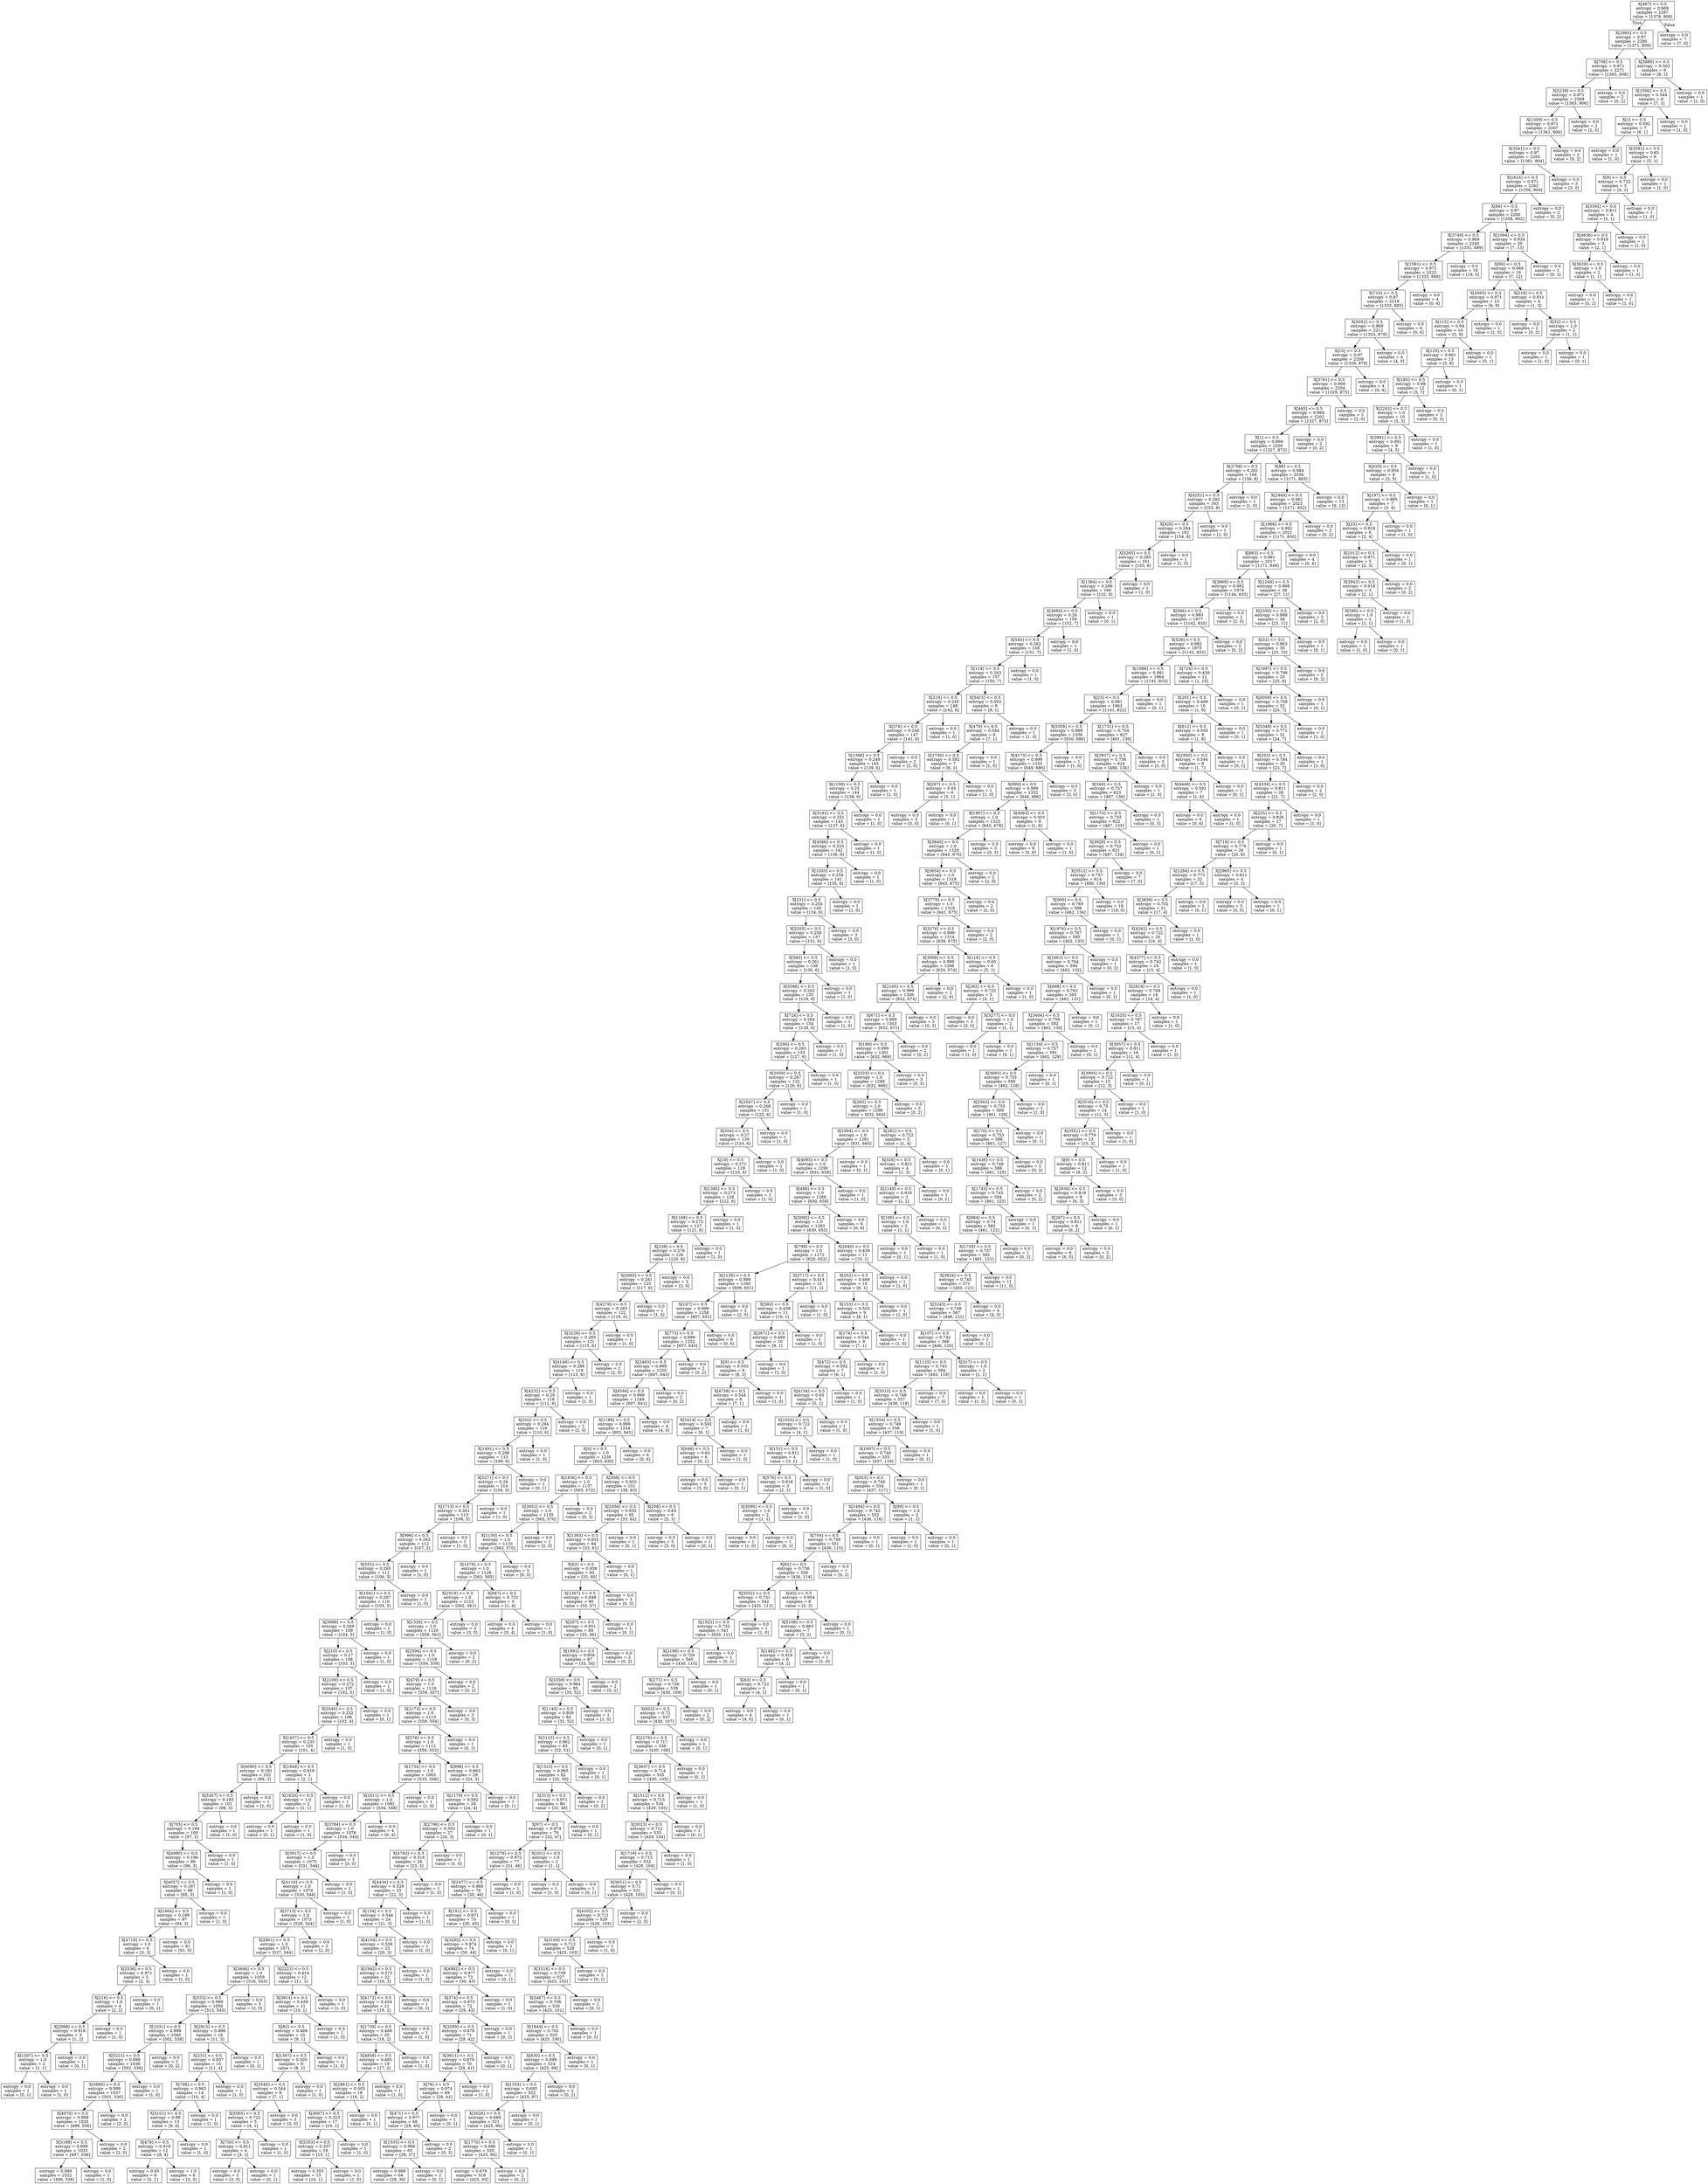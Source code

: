 digraph Tree {
node [shape=box] ;
0 [label="X[467] <= 0.5\nentropy = 0.969\nsamples = 2287\nvalue = [1378, 909]"] ;
1 [label="X[1993] <= 0.5\nentropy = 0.97\nsamples = 2280\nvalue = [1371, 909]"] ;
0 -> 1 [labeldistance=2.5, labelangle=45, headlabel="True"] ;
2 [label="X[708] <= 0.5\nentropy = 0.971\nsamples = 2271\nvalue = [1363, 908]"] ;
1 -> 2 ;
3 [label="X[5239] <= 0.5\nentropy = 0.971\nsamples = 2269\nvalue = [1363, 906]"] ;
2 -> 3 ;
4 [label="X[1309] <= 0.5\nentropy = 0.971\nsamples = 2267\nvalue = [1361, 906]"] ;
3 -> 4 ;
5 [label="X[3541] <= 0.5\nentropy = 0.97\nsamples = 2265\nvalue = [1361, 904]"] ;
4 -> 5 ;
6 [label="X[1624] <= 0.5\nentropy = 0.971\nsamples = 2262\nvalue = [1358, 904]"] ;
5 -> 6 ;
7 [label="X[84] <= 0.5\nentropy = 0.97\nsamples = 2260\nvalue = [1358, 902]"] ;
6 -> 7 ;
8 [label="X[3749] <= 0.5\nentropy = 0.969\nsamples = 2240\nvalue = [1351, 889]"] ;
7 -> 8 ;
9 [label="X[1581] <= 0.5\nentropy = 0.971\nsamples = 2222\nvalue = [1333, 889]"] ;
8 -> 9 ;
10 [label="X[710] <= 0.5\nentropy = 0.97\nsamples = 2218\nvalue = [1333, 885]"] ;
9 -> 10 ;
11 [label="X[5052] <= 0.5\nentropy = 0.969\nsamples = 2212\nvalue = [1333, 879]"] ;
10 -> 11 ;
12 [label="X[10] <= 0.5\nentropy = 0.97\nsamples = 2208\nvalue = [1329, 879]"] ;
11 -> 12 ;
13 [label="X[3761] <= 0.5\nentropy = 0.969\nsamples = 2204\nvalue = [1329, 875]"] ;
12 -> 13 ;
14 [label="X[465] <= 0.5\nentropy = 0.969\nsamples = 2202\nvalue = [1327, 875]"] ;
13 -> 14 ;
15 [label="X[1] <= 0.5\nentropy = 0.969\nsamples = 2200\nvalue = [1327, 873]"] ;
14 -> 15 ;
16 [label="X[3758] <= 0.5\nentropy = 0.281\nsamples = 164\nvalue = [156, 8]"] ;
15 -> 16 ;
17 [label="X[4251] <= 0.5\nentropy = 0.282\nsamples = 163\nvalue = [155, 8]"] ;
16 -> 17 ;
18 [label="X[920] <= 0.5\nentropy = 0.284\nsamples = 162\nvalue = [154, 8]"] ;
17 -> 18 ;
19 [label="X[5265] <= 0.5\nentropy = 0.285\nsamples = 161\nvalue = [153, 8]"] ;
18 -> 19 ;
20 [label="X[1384] <= 0.5\nentropy = 0.286\nsamples = 160\nvalue = [152, 8]"] ;
19 -> 20 ;
21 [label="X[3684] <= 0.5\nentropy = 0.26\nsamples = 159\nvalue = [152, 7]"] ;
20 -> 21 ;
22 [label="X[540] <= 0.5\nentropy = 0.262\nsamples = 158\nvalue = [151, 7]"] ;
21 -> 22 ;
23 [label="X[114] <= 0.5\nentropy = 0.263\nsamples = 157\nvalue = [150, 7]"] ;
22 -> 23 ;
24 [label="X[219] <= 0.5\nentropy = 0.245\nsamples = 148\nvalue = [142, 6]"] ;
23 -> 24 ;
25 [label="X[276] <= 0.5\nentropy = 0.246\nsamples = 147\nvalue = [141, 6]"] ;
24 -> 25 ;
26 [label="X[1366] <= 0.5\nentropy = 0.249\nsamples = 145\nvalue = [139, 6]"] ;
25 -> 26 ;
27 [label="X[1198] <= 0.5\nentropy = 0.25\nsamples = 144\nvalue = [138, 6]"] ;
26 -> 27 ;
28 [label="X[5191] <= 0.5\nentropy = 0.251\nsamples = 143\nvalue = [137, 6]"] ;
27 -> 28 ;
29 [label="X[4366] <= 0.5\nentropy = 0.253\nsamples = 142\nvalue = [136, 6]"] ;
28 -> 29 ;
30 [label="X[1033] <= 0.5\nentropy = 0.254\nsamples = 141\nvalue = [135, 6]"] ;
29 -> 30 ;
31 [label="X[231] <= 0.5\nentropy = 0.255\nsamples = 140\nvalue = [134, 6]"] ;
30 -> 31 ;
32 [label="X[5205] <= 0.5\nentropy = 0.259\nsamples = 137\nvalue = [131, 6]"] ;
31 -> 32 ;
33 [label="X[383] <= 0.5\nentropy = 0.261\nsamples = 136\nvalue = [130, 6]"] ;
32 -> 33 ;
34 [label="X[5586] <= 0.5\nentropy = 0.262\nsamples = 135\nvalue = [129, 6]"] ;
33 -> 34 ;
35 [label="X[724] <= 0.5\nentropy = 0.264\nsamples = 134\nvalue = [128, 6]"] ;
34 -> 35 ;
36 [label="X[280] <= 0.5\nentropy = 0.265\nsamples = 133\nvalue = [127, 6]"] ;
35 -> 36 ;
37 [label="X[2050] <= 0.5\nentropy = 0.267\nsamples = 132\nvalue = [126, 6]"] ;
36 -> 37 ;
38 [label="X[2547] <= 0.5\nentropy = 0.268\nsamples = 131\nvalue = [125, 6]"] ;
37 -> 38 ;
39 [label="X[504] <= 0.5\nentropy = 0.27\nsamples = 130\nvalue = [124, 6]"] ;
38 -> 39 ;
40 [label="X[19] <= 0.5\nentropy = 0.271\nsamples = 129\nvalue = [123, 6]"] ;
39 -> 40 ;
41 [label="X[1385] <= 0.5\nentropy = 0.273\nsamples = 128\nvalue = [122, 6]"] ;
40 -> 41 ;
42 [label="X[1168] <= 0.5\nentropy = 0.275\nsamples = 127\nvalue = [121, 6]"] ;
41 -> 42 ;
43 [label="X[238] <= 0.5\nentropy = 0.276\nsamples = 126\nvalue = [120, 6]"] ;
42 -> 43 ;
44 [label="X[2965] <= 0.5\nentropy = 0.281\nsamples = 123\nvalue = [117, 6]"] ;
43 -> 44 ;
45 [label="X[4279] <= 0.5\nentropy = 0.283\nsamples = 122\nvalue = [116, 6]"] ;
44 -> 45 ;
46 [label="X[3226] <= 0.5\nentropy = 0.285\nsamples = 121\nvalue = [115, 6]"] ;
45 -> 46 ;
47 [label="X[4149] <= 0.5\nentropy = 0.288\nsamples = 119\nvalue = [113, 6]"] ;
46 -> 47 ;
48 [label="X[4232] <= 0.5\nentropy = 0.29\nsamples = 118\nvalue = [112, 6]"] ;
47 -> 48 ;
49 [label="X[202] <= 0.5\nentropy = 0.294\nsamples = 116\nvalue = [110, 6]"] ;
48 -> 49 ;
50 [label="X[1491] <= 0.5\nentropy = 0.296\nsamples = 115\nvalue = [109, 6]"] ;
49 -> 50 ;
51 [label="X[5271] <= 0.5\nentropy = 0.26\nsamples = 114\nvalue = [109, 5]"] ;
50 -> 51 ;
52 [label="X[1713] <= 0.5\nentropy = 0.261\nsamples = 113\nvalue = [108, 5]"] ;
51 -> 52 ;
53 [label="X[996] <= 0.5\nentropy = 0.263\nsamples = 112\nvalue = [107, 5]"] ;
52 -> 53 ;
54 [label="X[555] <= 0.5\nentropy = 0.265\nsamples = 111\nvalue = [106, 5]"] ;
53 -> 54 ;
55 [label="X[1041] <= 0.5\nentropy = 0.267\nsamples = 110\nvalue = [105, 5]"] ;
54 -> 55 ;
56 [label="X[3999] <= 0.5\nentropy = 0.269\nsamples = 109\nvalue = [104, 5]"] ;
55 -> 56 ;
57 [label="X[210] <= 0.5\nentropy = 0.27\nsamples = 108\nvalue = [103, 5]"] ;
56 -> 57 ;
58 [label="X[2109] <= 0.5\nentropy = 0.272\nsamples = 107\nvalue = [102, 5]"] ;
57 -> 58 ;
59 [label="X[3540] <= 0.5\nentropy = 0.232\nsamples = 106\nvalue = [102, 4]"] ;
58 -> 59 ;
60 [label="X[1457] <= 0.5\nentropy = 0.233\nsamples = 105\nvalue = [101, 4]"] ;
59 -> 60 ;
61 [label="X[4090] <= 0.5\nentropy = 0.191\nsamples = 102\nvalue = [99, 3]"] ;
60 -> 61 ;
62 [label="X[5267] <= 0.5\nentropy = 0.193\nsamples = 101\nvalue = [98, 3]"] ;
61 -> 62 ;
63 [label="X[705] <= 0.5\nentropy = 0.194\nsamples = 100\nvalue = [97, 3]"] ;
62 -> 63 ;
64 [label="X[4990] <= 0.5\nentropy = 0.196\nsamples = 99\nvalue = [96, 3]"] ;
63 -> 64 ;
65 [label="X[4027] <= 0.5\nentropy = 0.197\nsamples = 98\nvalue = [95, 3]"] ;
64 -> 65 ;
66 [label="X[1464] <= 0.5\nentropy = 0.199\nsamples = 97\nvalue = [94, 3]"] ;
65 -> 66 ;
67 [label="X[4718] <= 0.5\nentropy = 1.0\nsamples = 6\nvalue = [3, 3]"] ;
66 -> 67 ;
68 [label="X[2536] <= 0.5\nentropy = 0.971\nsamples = 5\nvalue = [2, 3]"] ;
67 -> 68 ;
69 [label="X[216] <= 0.5\nentropy = 1.0\nsamples = 4\nvalue = [2, 2]"] ;
68 -> 69 ;
70 [label="X[2068] <= 0.5\nentropy = 0.918\nsamples = 3\nvalue = [1, 2]"] ;
69 -> 70 ;
71 [label="X[1507] <= 0.5\nentropy = 1.0\nsamples = 2\nvalue = [1, 1]"] ;
70 -> 71 ;
72 [label="entropy = 0.0\nsamples = 1\nvalue = [0, 1]"] ;
71 -> 72 ;
73 [label="entropy = 0.0\nsamples = 1\nvalue = [1, 0]"] ;
71 -> 73 ;
74 [label="entropy = 0.0\nsamples = 1\nvalue = [0, 1]"] ;
70 -> 74 ;
75 [label="entropy = 0.0\nsamples = 1\nvalue = [1, 0]"] ;
69 -> 75 ;
76 [label="entropy = 0.0\nsamples = 1\nvalue = [0, 1]"] ;
68 -> 76 ;
77 [label="entropy = 0.0\nsamples = 1\nvalue = [1, 0]"] ;
67 -> 77 ;
78 [label="entropy = 0.0\nsamples = 91\nvalue = [91, 0]"] ;
66 -> 78 ;
79 [label="entropy = 0.0\nsamples = 1\nvalue = [1, 0]"] ;
65 -> 79 ;
80 [label="entropy = 0.0\nsamples = 1\nvalue = [1, 0]"] ;
64 -> 80 ;
81 [label="entropy = 0.0\nsamples = 1\nvalue = [1, 0]"] ;
63 -> 81 ;
82 [label="entropy = 0.0\nsamples = 1\nvalue = [1, 0]"] ;
62 -> 82 ;
83 [label="entropy = 0.0\nsamples = 1\nvalue = [1, 0]"] ;
61 -> 83 ;
84 [label="X[1649] <= 0.5\nentropy = 0.918\nsamples = 3\nvalue = [2, 1]"] ;
60 -> 84 ;
85 [label="X[1620] <= 0.5\nentropy = 1.0\nsamples = 2\nvalue = [1, 1]"] ;
84 -> 85 ;
86 [label="entropy = 0.0\nsamples = 1\nvalue = [0, 1]"] ;
85 -> 86 ;
87 [label="entropy = 0.0\nsamples = 1\nvalue = [1, 0]"] ;
85 -> 87 ;
88 [label="entropy = 0.0\nsamples = 1\nvalue = [1, 0]"] ;
84 -> 88 ;
89 [label="entropy = 0.0\nsamples = 1\nvalue = [1, 0]"] ;
59 -> 89 ;
90 [label="entropy = 0.0\nsamples = 1\nvalue = [0, 1]"] ;
58 -> 90 ;
91 [label="entropy = 0.0\nsamples = 1\nvalue = [1, 0]"] ;
57 -> 91 ;
92 [label="entropy = 0.0\nsamples = 1\nvalue = [1, 0]"] ;
56 -> 92 ;
93 [label="entropy = 0.0\nsamples = 1\nvalue = [1, 0]"] ;
55 -> 93 ;
94 [label="entropy = 0.0\nsamples = 1\nvalue = [1, 0]"] ;
54 -> 94 ;
95 [label="entropy = 0.0\nsamples = 1\nvalue = [1, 0]"] ;
53 -> 95 ;
96 [label="entropy = 0.0\nsamples = 1\nvalue = [1, 0]"] ;
52 -> 96 ;
97 [label="entropy = 0.0\nsamples = 1\nvalue = [1, 0]"] ;
51 -> 97 ;
98 [label="entropy = 0.0\nsamples = 1\nvalue = [0, 1]"] ;
50 -> 98 ;
99 [label="entropy = 0.0\nsamples = 1\nvalue = [1, 0]"] ;
49 -> 99 ;
100 [label="entropy = 0.0\nsamples = 2\nvalue = [2, 0]"] ;
48 -> 100 ;
101 [label="entropy = 0.0\nsamples = 1\nvalue = [1, 0]"] ;
47 -> 101 ;
102 [label="entropy = 0.0\nsamples = 2\nvalue = [2, 0]"] ;
46 -> 102 ;
103 [label="entropy = 0.0\nsamples = 1\nvalue = [1, 0]"] ;
45 -> 103 ;
104 [label="entropy = 0.0\nsamples = 1\nvalue = [1, 0]"] ;
44 -> 104 ;
105 [label="entropy = 0.0\nsamples = 3\nvalue = [3, 0]"] ;
43 -> 105 ;
106 [label="entropy = 0.0\nsamples = 1\nvalue = [1, 0]"] ;
42 -> 106 ;
107 [label="entropy = 0.0\nsamples = 1\nvalue = [1, 0]"] ;
41 -> 107 ;
108 [label="entropy = 0.0\nsamples = 1\nvalue = [1, 0]"] ;
40 -> 108 ;
109 [label="entropy = 0.0\nsamples = 1\nvalue = [1, 0]"] ;
39 -> 109 ;
110 [label="entropy = 0.0\nsamples = 1\nvalue = [1, 0]"] ;
38 -> 110 ;
111 [label="entropy = 0.0\nsamples = 1\nvalue = [1, 0]"] ;
37 -> 111 ;
112 [label="entropy = 0.0\nsamples = 1\nvalue = [1, 0]"] ;
36 -> 112 ;
113 [label="entropy = 0.0\nsamples = 1\nvalue = [1, 0]"] ;
35 -> 113 ;
114 [label="entropy = 0.0\nsamples = 1\nvalue = [1, 0]"] ;
34 -> 114 ;
115 [label="entropy = 0.0\nsamples = 1\nvalue = [1, 0]"] ;
33 -> 115 ;
116 [label="entropy = 0.0\nsamples = 1\nvalue = [1, 0]"] ;
32 -> 116 ;
117 [label="entropy = 0.0\nsamples = 3\nvalue = [3, 0]"] ;
31 -> 117 ;
118 [label="entropy = 0.0\nsamples = 1\nvalue = [1, 0]"] ;
30 -> 118 ;
119 [label="entropy = 0.0\nsamples = 1\nvalue = [1, 0]"] ;
29 -> 119 ;
120 [label="entropy = 0.0\nsamples = 1\nvalue = [1, 0]"] ;
28 -> 120 ;
121 [label="entropy = 0.0\nsamples = 1\nvalue = [1, 0]"] ;
27 -> 121 ;
122 [label="entropy = 0.0\nsamples = 1\nvalue = [1, 0]"] ;
26 -> 122 ;
123 [label="entropy = 0.0\nsamples = 2\nvalue = [2, 0]"] ;
25 -> 123 ;
124 [label="entropy = 0.0\nsamples = 1\nvalue = [1, 0]"] ;
24 -> 124 ;
125 [label="X[5415] <= 0.5\nentropy = 0.503\nsamples = 9\nvalue = [8, 1]"] ;
23 -> 125 ;
126 [label="X[476] <= 0.5\nentropy = 0.544\nsamples = 8\nvalue = [7, 1]"] ;
125 -> 126 ;
127 [label="X[1740] <= 0.5\nentropy = 0.592\nsamples = 7\nvalue = [6, 1]"] ;
126 -> 127 ;
128 [label="X[267] <= 0.5\nentropy = 0.65\nsamples = 6\nvalue = [5, 1]"] ;
127 -> 128 ;
129 [label="entropy = 0.0\nsamples = 5\nvalue = [5, 0]"] ;
128 -> 129 ;
130 [label="entropy = 0.0\nsamples = 1\nvalue = [0, 1]"] ;
128 -> 130 ;
131 [label="entropy = 0.0\nsamples = 1\nvalue = [1, 0]"] ;
127 -> 131 ;
132 [label="entropy = 0.0\nsamples = 1\nvalue = [1, 0]"] ;
126 -> 132 ;
133 [label="entropy = 0.0\nsamples = 1\nvalue = [1, 0]"] ;
125 -> 133 ;
134 [label="entropy = 0.0\nsamples = 1\nvalue = [1, 0]"] ;
22 -> 134 ;
135 [label="entropy = 0.0\nsamples = 1\nvalue = [1, 0]"] ;
21 -> 135 ;
136 [label="entropy = 0.0\nsamples = 1\nvalue = [0, 1]"] ;
20 -> 136 ;
137 [label="entropy = 0.0\nsamples = 1\nvalue = [1, 0]"] ;
19 -> 137 ;
138 [label="entropy = 0.0\nsamples = 1\nvalue = [1, 0]"] ;
18 -> 138 ;
139 [label="entropy = 0.0\nsamples = 1\nvalue = [1, 0]"] ;
17 -> 139 ;
140 [label="entropy = 0.0\nsamples = 1\nvalue = [1, 0]"] ;
16 -> 140 ;
141 [label="X[88] <= 0.5\nentropy = 0.984\nsamples = 2036\nvalue = [1171, 865]"] ;
15 -> 141 ;
142 [label="X[2449] <= 0.5\nentropy = 0.982\nsamples = 2023\nvalue = [1171, 852]"] ;
141 -> 142 ;
143 [label="X[1966] <= 0.5\nentropy = 0.982\nsamples = 2021\nvalue = [1171, 850]"] ;
142 -> 143 ;
144 [label="X[863] <= 0.5\nentropy = 0.981\nsamples = 2017\nvalue = [1171, 846]"] ;
143 -> 144 ;
145 [label="X[3869] <= 0.5\nentropy = 0.982\nsamples = 1979\nvalue = [1144, 835]"] ;
144 -> 145 ;
146 [label="X[566] <= 0.5\nentropy = 0.983\nsamples = 1977\nvalue = [1142, 835]"] ;
145 -> 146 ;
147 [label="X[529] <= 0.5\nentropy = 0.982\nsamples = 1975\nvalue = [1142, 833]"] ;
146 -> 147 ;
148 [label="X[1086] <= 0.5\nentropy = 0.981\nsamples = 1964\nvalue = [1141, 823]"] ;
147 -> 148 ;
149 [label="X[23] <= 0.5\nentropy = 0.981\nsamples = 1963\nvalue = [1141, 822]"] ;
148 -> 149 ;
150 [label="X[5358] <= 0.5\nentropy = 0.999\nsamples = 1336\nvalue = [650, 686]"] ;
149 -> 150 ;
151 [label="X[4173] <= 0.5\nentropy = 0.999\nsamples = 1335\nvalue = [649, 686]"] ;
150 -> 151 ;
152 [label="X[990] <= 0.5\nentropy = 0.999\nsamples = 1332\nvalue = [646, 686]"] ;
151 -> 152 ;
153 [label="X[1907] <= 0.5\nentropy = 1.0\nsamples = 1323\nvalue = [645, 678]"] ;
152 -> 153 ;
154 [label="X[3840] <= 0.5\nentropy = 1.0\nsamples = 1320\nvalue = [645, 675]"] ;
153 -> 154 ;
155 [label="X[3654] <= 0.5\nentropy = 1.0\nsamples = 1318\nvalue = [643, 675]"] ;
154 -> 155 ;
156 [label="X[3779] <= 0.5\nentropy = 1.0\nsamples = 1316\nvalue = [641, 675]"] ;
155 -> 156 ;
157 [label="X[3276] <= 0.5\nentropy = 0.999\nsamples = 1314\nvalue = [639, 675]"] ;
156 -> 157 ;
158 [label="X[3008] <= 0.5\nentropy = 0.999\nsamples = 1308\nvalue = [634, 674]"] ;
157 -> 158 ;
159 [label="X[2165] <= 0.5\nentropy = 0.999\nsamples = 1306\nvalue = [632, 674]"] ;
158 -> 159 ;
160 [label="X[671] <= 0.5\nentropy = 0.999\nsamples = 1303\nvalue = [632, 671]"] ;
159 -> 160 ;
161 [label="X[189] <= 0.5\nentropy = 0.999\nsamples = 1301\nvalue = [632, 669]"] ;
160 -> 161 ;
162 [label="X[2523] <= 0.5\nentropy = 1.0\nsamples = 1298\nvalue = [632, 666]"] ;
161 -> 162 ;
163 [label="X[283] <= 0.5\nentropy = 1.0\nsamples = 1296\nvalue = [632, 664]"] ;
162 -> 163 ;
164 [label="X[1904] <= 0.5\nentropy = 1.0\nsamples = 1291\nvalue = [631, 660]"] ;
163 -> 164 ;
165 [label="X[4095] <= 0.5\nentropy = 1.0\nsamples = 1290\nvalue = [631, 659]"] ;
164 -> 165 ;
166 [label="X[488] <= 0.5\nentropy = 1.0\nsamples = 1289\nvalue = [630, 659]"] ;
165 -> 166 ;
167 [label="X[3092] <= 0.5\nentropy = 1.0\nsamples = 1283\nvalue = [630, 653]"] ;
166 -> 167 ;
168 [label="X[799] <= 0.5\nentropy = 1.0\nsamples = 1272\nvalue = [620, 652]"] ;
167 -> 168 ;
169 [label="X[2138] <= 0.5\nentropy = 0.999\nsamples = 1260\nvalue = [609, 651]"] ;
168 -> 169 ;
170 [label="X[187] <= 0.5\nentropy = 0.999\nsamples = 1258\nvalue = [607, 651]"] ;
169 -> 170 ;
171 [label="X[773] <= 0.5\nentropy = 0.999\nsamples = 1252\nvalue = [607, 645]"] ;
170 -> 171 ;
172 [label="X[2463] <= 0.5\nentropy = 0.999\nsamples = 1250\nvalue = [607, 643]"] ;
171 -> 172 ;
173 [label="X[4594] <= 0.5\nentropy = 0.999\nsamples = 1248\nvalue = [607, 641]"] ;
172 -> 173 ;
174 [label="X[1189] <= 0.5\nentropy = 0.999\nsamples = 1244\nvalue = [603, 641]"] ;
173 -> 174 ;
175 [label="X[0] <= 0.5\nentropy = 1.0\nsamples = 1238\nvalue = [603, 635]"] ;
174 -> 175 ;
176 [label="X[1836] <= 0.5\nentropy = 1.0\nsamples = 1137\nvalue = [565, 572]"] ;
175 -> 176 ;
177 [label="X[3951] <= 0.5\nentropy = 1.0\nsamples = 1135\nvalue = [565, 570]"] ;
176 -> 177 ;
178 [label="X[1130] <= 0.5\nentropy = 1.0\nsamples = 1133\nvalue = [563, 570]"] ;
177 -> 178 ;
179 [label="X[1478] <= 0.5\nentropy = 1.0\nsamples = 1128\nvalue = [563, 565]"] ;
178 -> 179 ;
180 [label="X[2519] <= 0.5\nentropy = 1.0\nsamples = 1123\nvalue = [562, 561]"] ;
179 -> 180 ;
181 [label="X[1326] <= 0.5\nentropy = 1.0\nsamples = 1120\nvalue = [559, 561]"] ;
180 -> 181 ;
182 [label="X[2594] <= 0.5\nentropy = 1.0\nsamples = 1118\nvalue = [559, 559]"] ;
181 -> 182 ;
183 [label="X[479] <= 0.5\nentropy = 1.0\nsamples = 1116\nvalue = [559, 557]"] ;
182 -> 183 ;
184 [label="X[1173] <= 0.5\nentropy = 1.0\nsamples = 1113\nvalue = [559, 554]"] ;
183 -> 184 ;
185 [label="X[576] <= 0.5\nentropy = 1.0\nsamples = 1112\nvalue = [559, 553]"] ;
184 -> 185 ;
186 [label="X[1734] <= 0.5\nentropy = 1.0\nsamples = 1083\nvalue = [535, 548]"] ;
185 -> 186 ;
187 [label="X[1611] <= 0.5\nentropy = 1.0\nsamples = 1082\nvalue = [534, 548]"] ;
186 -> 187 ;
188 [label="X[3784] <= 0.5\nentropy = 1.0\nsamples = 1078\nvalue = [534, 544]"] ;
187 -> 188 ;
189 [label="X[3917] <= 0.5\nentropy = 1.0\nsamples = 1075\nvalue = [531, 544]"] ;
188 -> 189 ;
190 [label="X[4116] <= 0.5\nentropy = 1.0\nsamples = 1074\nvalue = [530, 544]"] ;
189 -> 190 ;
191 [label="X[3713] <= 0.5\nentropy = 1.0\nsamples = 1073\nvalue = [529, 544]"] ;
190 -> 191 ;
192 [label="X[2801] <= 0.5\nentropy = 1.0\nsamples = 1071\nvalue = [527, 544]"] ;
191 -> 192 ;
193 [label="X[3646] <= 0.5\nentropy = 1.0\nsamples = 1059\nvalue = [516, 543]"] ;
192 -> 193 ;
194 [label="X[555] <= 0.5\nentropy = 0.999\nsamples = 1056\nvalue = [513, 543]"] ;
193 -> 194 ;
195 [label="X[1031] <= 0.5\nentropy = 0.999\nsamples = 1040\nvalue = [502, 538]"] ;
194 -> 195 ;
196 [label="X[5221] <= 0.5\nentropy = 0.999\nsamples = 1038\nvalue = [502, 536]"] ;
195 -> 196 ;
197 [label="X[3889] <= 0.5\nentropy = 0.999\nsamples = 1037\nvalue = [501, 536]"] ;
196 -> 197 ;
198 [label="X[4070] <= 0.5\nentropy = 0.999\nsamples = 1035\nvalue = [499, 536]"] ;
197 -> 198 ;
199 [label="X[5199] <= 0.5\nentropy = 0.999\nsamples = 1033\nvalue = [497, 536]"] ;
198 -> 199 ;
200 [label="entropy = 0.999\nsamples = 1032\nvalue = [496, 536]"] ;
199 -> 200 ;
201 [label="entropy = 0.0\nsamples = 1\nvalue = [1, 0]"] ;
199 -> 201 ;
202 [label="entropy = 0.0\nsamples = 2\nvalue = [2, 0]"] ;
198 -> 202 ;
203 [label="entropy = 0.0\nsamples = 2\nvalue = [2, 0]"] ;
197 -> 203 ;
204 [label="entropy = 0.0\nsamples = 1\nvalue = [1, 0]"] ;
196 -> 204 ;
205 [label="entropy = 0.0\nsamples = 2\nvalue = [0, 2]"] ;
195 -> 205 ;
206 [label="X[2815] <= 0.5\nentropy = 0.896\nsamples = 16\nvalue = [11, 5]"] ;
194 -> 206 ;
207 [label="X[231] <= 0.5\nentropy = 0.837\nsamples = 15\nvalue = [11, 4]"] ;
206 -> 207 ;
208 [label="X[788] <= 0.5\nentropy = 0.863\nsamples = 14\nvalue = [10, 4]"] ;
207 -> 208 ;
209 [label="X[5101] <= 0.5\nentropy = 0.89\nsamples = 13\nvalue = [9, 4]"] ;
208 -> 209 ;
210 [label="X[478] <= 0.5\nentropy = 0.918\nsamples = 12\nvalue = [8, 4]"] ;
209 -> 210 ;
211 [label="entropy = 0.65\nsamples = 6\nvalue = [5, 1]"] ;
210 -> 211 ;
212 [label="entropy = 1.0\nsamples = 6\nvalue = [3, 3]"] ;
210 -> 212 ;
213 [label="entropy = 0.0\nsamples = 1\nvalue = [1, 0]"] ;
209 -> 213 ;
214 [label="entropy = 0.0\nsamples = 1\nvalue = [1, 0]"] ;
208 -> 214 ;
215 [label="entropy = 0.0\nsamples = 1\nvalue = [1, 0]"] ;
207 -> 215 ;
216 [label="entropy = 0.0\nsamples = 1\nvalue = [0, 1]"] ;
206 -> 216 ;
217 [label="entropy = 0.0\nsamples = 3\nvalue = [3, 0]"] ;
193 -> 217 ;
218 [label="X[2221] <= 0.5\nentropy = 0.414\nsamples = 12\nvalue = [11, 1]"] ;
192 -> 218 ;
219 [label="X[3814] <= 0.5\nentropy = 0.439\nsamples = 11\nvalue = [10, 1]"] ;
218 -> 219 ;
220 [label="X[82] <= 0.5\nentropy = 0.469\nsamples = 10\nvalue = [9, 1]"] ;
219 -> 220 ;
221 [label="X[1367] <= 0.5\nentropy = 0.503\nsamples = 9\nvalue = [8, 1]"] ;
220 -> 221 ;
222 [label="X[3540] <= 0.5\nentropy = 0.544\nsamples = 8\nvalue = [7, 1]"] ;
221 -> 222 ;
223 [label="X[5565] <= 0.5\nentropy = 0.722\nsamples = 5\nvalue = [4, 1]"] ;
222 -> 223 ;
224 [label="X[750] <= 0.5\nentropy = 0.811\nsamples = 4\nvalue = [3, 1]"] ;
223 -> 224 ;
225 [label="entropy = 0.0\nsamples = 3\nvalue = [3, 0]"] ;
224 -> 225 ;
226 [label="entropy = 0.0\nsamples = 1\nvalue = [0, 1]"] ;
224 -> 226 ;
227 [label="entropy = 0.0\nsamples = 1\nvalue = [1, 0]"] ;
223 -> 227 ;
228 [label="entropy = 0.0\nsamples = 3\nvalue = [3, 0]"] ;
222 -> 228 ;
229 [label="entropy = 0.0\nsamples = 1\nvalue = [1, 0]"] ;
221 -> 229 ;
230 [label="entropy = 0.0\nsamples = 1\nvalue = [1, 0]"] ;
220 -> 230 ;
231 [label="entropy = 0.0\nsamples = 1\nvalue = [1, 0]"] ;
219 -> 231 ;
232 [label="entropy = 0.0\nsamples = 1\nvalue = [1, 0]"] ;
218 -> 232 ;
233 [label="entropy = 0.0\nsamples = 2\nvalue = [2, 0]"] ;
191 -> 233 ;
234 [label="entropy = 0.0\nsamples = 1\nvalue = [1, 0]"] ;
190 -> 234 ;
235 [label="entropy = 0.0\nsamples = 1\nvalue = [1, 0]"] ;
189 -> 235 ;
236 [label="entropy = 0.0\nsamples = 3\nvalue = [3, 0]"] ;
188 -> 236 ;
237 [label="entropy = 0.0\nsamples = 4\nvalue = [0, 4]"] ;
187 -> 237 ;
238 [label="entropy = 0.0\nsamples = 1\nvalue = [1, 0]"] ;
186 -> 238 ;
239 [label="X[998] <= 0.5\nentropy = 0.663\nsamples = 29\nvalue = [24, 5]"] ;
185 -> 239 ;
240 [label="X[1179] <= 0.5\nentropy = 0.592\nsamples = 28\nvalue = [24, 4]"] ;
239 -> 240 ;
241 [label="X[2796] <= 0.5\nentropy = 0.503\nsamples = 27\nvalue = [24, 3]"] ;
240 -> 241 ;
242 [label="X[4783] <= 0.5\nentropy = 0.516\nsamples = 26\nvalue = [23, 3]"] ;
241 -> 242 ;
243 [label="X[4434] <= 0.5\nentropy = 0.529\nsamples = 25\nvalue = [22, 3]"] ;
242 -> 243 ;
244 [label="X[134] <= 0.5\nentropy = 0.544\nsamples = 24\nvalue = [21, 3]"] ;
243 -> 244 ;
245 [label="X[4104] <= 0.5\nentropy = 0.559\nsamples = 23\nvalue = [20, 3]"] ;
244 -> 245 ;
246 [label="X[1942] <= 0.5\nentropy = 0.575\nsamples = 22\nvalue = [19, 3]"] ;
245 -> 246 ;
247 [label="X[4172] <= 0.5\nentropy = 0.454\nsamples = 21\nvalue = [19, 2]"] ;
246 -> 247 ;
248 [label="X[1739] <= 0.5\nentropy = 0.469\nsamples = 20\nvalue = [18, 2]"] ;
247 -> 248 ;
249 [label="X[4858] <= 0.5\nentropy = 0.485\nsamples = 19\nvalue = [17, 2]"] ;
248 -> 249 ;
250 [label="X[2861] <= 0.5\nentropy = 0.503\nsamples = 18\nvalue = [16, 2]"] ;
249 -> 250 ;
251 [label="X[4007] <= 0.5\nentropy = 0.323\nsamples = 17\nvalue = [16, 1]"] ;
250 -> 251 ;
252 [label="X[5353] <= 0.5\nentropy = 0.337\nsamples = 16\nvalue = [15, 1]"] ;
251 -> 252 ;
253 [label="entropy = 0.353\nsamples = 15\nvalue = [14, 1]"] ;
252 -> 253 ;
254 [label="entropy = 0.0\nsamples = 1\nvalue = [1, 0]"] ;
252 -> 254 ;
255 [label="entropy = 0.0\nsamples = 1\nvalue = [1, 0]"] ;
251 -> 255 ;
256 [label="entropy = 0.0\nsamples = 1\nvalue = [0, 1]"] ;
250 -> 256 ;
257 [label="entropy = 0.0\nsamples = 1\nvalue = [1, 0]"] ;
249 -> 257 ;
258 [label="entropy = 0.0\nsamples = 1\nvalue = [1, 0]"] ;
248 -> 258 ;
259 [label="entropy = 0.0\nsamples = 1\nvalue = [1, 0]"] ;
247 -> 259 ;
260 [label="entropy = 0.0\nsamples = 1\nvalue = [0, 1]"] ;
246 -> 260 ;
261 [label="entropy = 0.0\nsamples = 1\nvalue = [1, 0]"] ;
245 -> 261 ;
262 [label="entropy = 0.0\nsamples = 1\nvalue = [1, 0]"] ;
244 -> 262 ;
263 [label="entropy = 0.0\nsamples = 1\nvalue = [1, 0]"] ;
243 -> 263 ;
264 [label="entropy = 0.0\nsamples = 1\nvalue = [1, 0]"] ;
242 -> 264 ;
265 [label="entropy = 0.0\nsamples = 1\nvalue = [1, 0]"] ;
241 -> 265 ;
266 [label="entropy = 0.0\nsamples = 1\nvalue = [0, 1]"] ;
240 -> 266 ;
267 [label="entropy = 0.0\nsamples = 1\nvalue = [0, 1]"] ;
239 -> 267 ;
268 [label="entropy = 0.0\nsamples = 1\nvalue = [0, 1]"] ;
184 -> 268 ;
269 [label="entropy = 0.0\nsamples = 3\nvalue = [0, 3]"] ;
183 -> 269 ;
270 [label="entropy = 0.0\nsamples = 2\nvalue = [0, 2]"] ;
182 -> 270 ;
271 [label="entropy = 0.0\nsamples = 2\nvalue = [0, 2]"] ;
181 -> 271 ;
272 [label="entropy = 0.0\nsamples = 3\nvalue = [3, 0]"] ;
180 -> 272 ;
273 [label="X[847] <= 0.5\nentropy = 0.722\nsamples = 5\nvalue = [1, 4]"] ;
179 -> 273 ;
274 [label="entropy = 0.0\nsamples = 4\nvalue = [0, 4]"] ;
273 -> 274 ;
275 [label="entropy = 0.0\nsamples = 1\nvalue = [1, 0]"] ;
273 -> 275 ;
276 [label="entropy = 0.0\nsamples = 5\nvalue = [0, 5]"] ;
178 -> 276 ;
277 [label="entropy = 0.0\nsamples = 2\nvalue = [2, 0]"] ;
177 -> 277 ;
278 [label="entropy = 0.0\nsamples = 2\nvalue = [0, 2]"] ;
176 -> 278 ;
279 [label="X[308] <= 0.5\nentropy = 0.955\nsamples = 101\nvalue = [38, 63]"] ;
175 -> 279 ;
280 [label="X[2056] <= 0.5\nentropy = 0.932\nsamples = 95\nvalue = [33, 62]"] ;
279 -> 280 ;
281 [label="X[1363] <= 0.5\nentropy = 0.935\nsamples = 94\nvalue = [33, 61]"] ;
280 -> 281 ;
282 [label="X[62] <= 0.5\nentropy = 0.938\nsamples = 93\nvalue = [33, 60]"] ;
281 -> 282 ;
283 [label="X[1367] <= 0.5\nentropy = 0.948\nsamples = 90\nvalue = [33, 57]"] ;
282 -> 283 ;
284 [label="X[267] <= 0.5\nentropy = 0.951\nsamples = 89\nvalue = [33, 56]"] ;
283 -> 284 ;
285 [label="X[1991] <= 0.5\nentropy = 0.958\nsamples = 87\nvalue = [33, 54]"] ;
284 -> 285 ;
286 [label="X[5359] <= 0.5\nentropy = 0.964\nsamples = 85\nvalue = [33, 52]"] ;
285 -> 286 ;
287 [label="X[1140] <= 0.5\nentropy = 0.959\nsamples = 84\nvalue = [32, 52]"] ;
286 -> 287 ;
288 [label="X[3123] <= 0.5\nentropy = 0.962\nsamples = 83\nvalue = [32, 51]"] ;
287 -> 288 ;
289 [label="X[1323] <= 0.5\nentropy = 0.965\nsamples = 82\nvalue = [32, 50]"] ;
288 -> 289 ;
290 [label="X[313] <= 0.5\nentropy = 0.971\nsamples = 80\nvalue = [32, 48]"] ;
289 -> 290 ;
291 [label="X[97] <= 0.5\nentropy = 0.974\nsamples = 79\nvalue = [32, 47]"] ;
290 -> 291 ;
292 [label="X[1279] <= 0.5\nentropy = 0.972\nsamples = 77\nvalue = [31, 46]"] ;
291 -> 292 ;
293 [label="X[2477] <= 0.5\nentropy = 0.968\nsamples = 76\nvalue = [30, 46]"] ;
292 -> 293 ;
294 [label="X[151] <= 0.5\nentropy = 0.971\nsamples = 75\nvalue = [30, 45]"] ;
293 -> 294 ;
295 [label="X[3292] <= 0.5\nentropy = 0.974\nsamples = 74\nvalue = [30, 44]"] ;
294 -> 295 ;
296 [label="X[4982] <= 0.5\nentropy = 0.977\nsamples = 73\nvalue = [30, 43]"] ;
295 -> 296 ;
297 [label="X[374] <= 0.5\nentropy = 0.973\nsamples = 72\nvalue = [29, 43]"] ;
296 -> 297 ;
298 [label="X[3209] <= 0.5\nentropy = 0.976\nsamples = 71\nvalue = [29, 42]"] ;
297 -> 298 ;
299 [label="X[3611] <= 0.5\nentropy = 0.979\nsamples = 70\nvalue = [29, 41]"] ;
298 -> 299 ;
300 [label="X[78] <= 0.5\nentropy = 0.974\nsamples = 69\nvalue = [28, 41]"] ;
299 -> 300 ;
301 [label="X[471] <= 0.5\nentropy = 0.977\nsamples = 68\nvalue = [28, 40]"] ;
300 -> 301 ;
302 [label="X[1535] <= 0.5\nentropy = 0.986\nsamples = 65\nvalue = [28, 37]"] ;
301 -> 302 ;
303 [label="entropy = 0.989\nsamples = 64\nvalue = [28, 36]"] ;
302 -> 303 ;
304 [label="entropy = 0.0\nsamples = 1\nvalue = [0, 1]"] ;
302 -> 304 ;
305 [label="entropy = 0.0\nsamples = 3\nvalue = [0, 3]"] ;
301 -> 305 ;
306 [label="entropy = 0.0\nsamples = 1\nvalue = [0, 1]"] ;
300 -> 306 ;
307 [label="entropy = 0.0\nsamples = 1\nvalue = [1, 0]"] ;
299 -> 307 ;
308 [label="entropy = 0.0\nsamples = 1\nvalue = [0, 1]"] ;
298 -> 308 ;
309 [label="entropy = 0.0\nsamples = 1\nvalue = [0, 1]"] ;
297 -> 309 ;
310 [label="entropy = 0.0\nsamples = 1\nvalue = [1, 0]"] ;
296 -> 310 ;
311 [label="entropy = 0.0\nsamples = 1\nvalue = [0, 1]"] ;
295 -> 311 ;
312 [label="entropy = 0.0\nsamples = 1\nvalue = [0, 1]"] ;
294 -> 312 ;
313 [label="entropy = 0.0\nsamples = 1\nvalue = [0, 1]"] ;
293 -> 313 ;
314 [label="entropy = 0.0\nsamples = 1\nvalue = [1, 0]"] ;
292 -> 314 ;
315 [label="X[201] <= 0.5\nentropy = 1.0\nsamples = 2\nvalue = [1, 1]"] ;
291 -> 315 ;
316 [label="entropy = 0.0\nsamples = 1\nvalue = [1, 0]"] ;
315 -> 316 ;
317 [label="entropy = 0.0\nsamples = 1\nvalue = [0, 1]"] ;
315 -> 317 ;
318 [label="entropy = 0.0\nsamples = 1\nvalue = [0, 1]"] ;
290 -> 318 ;
319 [label="entropy = 0.0\nsamples = 2\nvalue = [0, 2]"] ;
289 -> 319 ;
320 [label="entropy = 0.0\nsamples = 1\nvalue = [0, 1]"] ;
288 -> 320 ;
321 [label="entropy = 0.0\nsamples = 1\nvalue = [0, 1]"] ;
287 -> 321 ;
322 [label="entropy = 0.0\nsamples = 1\nvalue = [1, 0]"] ;
286 -> 322 ;
323 [label="entropy = 0.0\nsamples = 2\nvalue = [0, 2]"] ;
285 -> 323 ;
324 [label="entropy = 0.0\nsamples = 2\nvalue = [0, 2]"] ;
284 -> 324 ;
325 [label="entropy = 0.0\nsamples = 1\nvalue = [0, 1]"] ;
283 -> 325 ;
326 [label="entropy = 0.0\nsamples = 3\nvalue = [0, 3]"] ;
282 -> 326 ;
327 [label="entropy = 0.0\nsamples = 1\nvalue = [0, 1]"] ;
281 -> 327 ;
328 [label="entropy = 0.0\nsamples = 1\nvalue = [0, 1]"] ;
280 -> 328 ;
329 [label="X[208] <= 0.5\nentropy = 0.65\nsamples = 6\nvalue = [5, 1]"] ;
279 -> 329 ;
330 [label="entropy = 0.0\nsamples = 5\nvalue = [5, 0]"] ;
329 -> 330 ;
331 [label="entropy = 0.0\nsamples = 1\nvalue = [0, 1]"] ;
329 -> 331 ;
332 [label="entropy = 0.0\nsamples = 6\nvalue = [0, 6]"] ;
174 -> 332 ;
333 [label="entropy = 0.0\nsamples = 4\nvalue = [4, 0]"] ;
173 -> 333 ;
334 [label="entropy = 0.0\nsamples = 2\nvalue = [0, 2]"] ;
172 -> 334 ;
335 [label="entropy = 0.0\nsamples = 2\nvalue = [0, 2]"] ;
171 -> 335 ;
336 [label="entropy = 0.0\nsamples = 6\nvalue = [0, 6]"] ;
170 -> 336 ;
337 [label="entropy = 0.0\nsamples = 2\nvalue = [2, 0]"] ;
169 -> 337 ;
338 [label="X[2717] <= 0.5\nentropy = 0.414\nsamples = 12\nvalue = [11, 1]"] ;
168 -> 338 ;
339 [label="X[580] <= 0.5\nentropy = 0.439\nsamples = 11\nvalue = [10, 1]"] ;
338 -> 339 ;
340 [label="X[3671] <= 0.5\nentropy = 0.469\nsamples = 10\nvalue = [9, 1]"] ;
339 -> 340 ;
341 [label="X[9] <= 0.5\nentropy = 0.503\nsamples = 9\nvalue = [8, 1]"] ;
340 -> 341 ;
342 [label="X[4738] <= 0.5\nentropy = 0.544\nsamples = 8\nvalue = [7, 1]"] ;
341 -> 342 ;
343 [label="X[5414] <= 0.5\nentropy = 0.592\nsamples = 7\nvalue = [6, 1]"] ;
342 -> 343 ;
344 [label="X[648] <= 0.5\nentropy = 0.65\nsamples = 6\nvalue = [5, 1]"] ;
343 -> 344 ;
345 [label="entropy = 0.0\nsamples = 5\nvalue = [5, 0]"] ;
344 -> 345 ;
346 [label="entropy = 0.0\nsamples = 1\nvalue = [0, 1]"] ;
344 -> 346 ;
347 [label="entropy = 0.0\nsamples = 1\nvalue = [1, 0]"] ;
343 -> 347 ;
348 [label="entropy = 0.0\nsamples = 1\nvalue = [1, 0]"] ;
342 -> 348 ;
349 [label="entropy = 0.0\nsamples = 1\nvalue = [1, 0]"] ;
341 -> 349 ;
350 [label="entropy = 0.0\nsamples = 1\nvalue = [1, 0]"] ;
340 -> 350 ;
351 [label="entropy = 0.0\nsamples = 1\nvalue = [1, 0]"] ;
339 -> 351 ;
352 [label="entropy = 0.0\nsamples = 1\nvalue = [1, 0]"] ;
338 -> 352 ;
353 [label="X[2640] <= 0.5\nentropy = 0.439\nsamples = 11\nvalue = [10, 1]"] ;
167 -> 353 ;
354 [label="X[202] <= 0.5\nentropy = 0.469\nsamples = 10\nvalue = [9, 1]"] ;
353 -> 354 ;
355 [label="X[153] <= 0.5\nentropy = 0.503\nsamples = 9\nvalue = [8, 1]"] ;
354 -> 355 ;
356 [label="X[174] <= 0.5\nentropy = 0.544\nsamples = 8\nvalue = [7, 1]"] ;
355 -> 356 ;
357 [label="X[472] <= 0.5\nentropy = 0.592\nsamples = 7\nvalue = [6, 1]"] ;
356 -> 357 ;
358 [label="X[4154] <= 0.5\nentropy = 0.65\nsamples = 6\nvalue = [5, 1]"] ;
357 -> 358 ;
359 [label="X[1620] <= 0.5\nentropy = 0.722\nsamples = 5\nvalue = [4, 1]"] ;
358 -> 359 ;
360 [label="X[151] <= 0.5\nentropy = 0.811\nsamples = 4\nvalue = [3, 1]"] ;
359 -> 360 ;
361 [label="X[576] <= 0.5\nentropy = 0.918\nsamples = 3\nvalue = [2, 1]"] ;
360 -> 361 ;
362 [label="X[3090] <= 0.5\nentropy = 1.0\nsamples = 2\nvalue = [1, 1]"] ;
361 -> 362 ;
363 [label="entropy = 0.0\nsamples = 1\nvalue = [1, 0]"] ;
362 -> 363 ;
364 [label="entropy = 0.0\nsamples = 1\nvalue = [0, 1]"] ;
362 -> 364 ;
365 [label="entropy = 0.0\nsamples = 1\nvalue = [1, 0]"] ;
361 -> 365 ;
366 [label="entropy = 0.0\nsamples = 1\nvalue = [1, 0]"] ;
360 -> 366 ;
367 [label="entropy = 0.0\nsamples = 1\nvalue = [1, 0]"] ;
359 -> 367 ;
368 [label="entropy = 0.0\nsamples = 1\nvalue = [1, 0]"] ;
358 -> 368 ;
369 [label="entropy = 0.0\nsamples = 1\nvalue = [1, 0]"] ;
357 -> 369 ;
370 [label="entropy = 0.0\nsamples = 1\nvalue = [1, 0]"] ;
356 -> 370 ;
371 [label="entropy = 0.0\nsamples = 1\nvalue = [1, 0]"] ;
355 -> 371 ;
372 [label="entropy = 0.0\nsamples = 1\nvalue = [1, 0]"] ;
354 -> 372 ;
373 [label="entropy = 0.0\nsamples = 1\nvalue = [1, 0]"] ;
353 -> 373 ;
374 [label="entropy = 0.0\nsamples = 6\nvalue = [0, 6]"] ;
166 -> 374 ;
375 [label="entropy = 0.0\nsamples = 1\nvalue = [1, 0]"] ;
165 -> 375 ;
376 [label="entropy = 0.0\nsamples = 1\nvalue = [0, 1]"] ;
164 -> 376 ;
377 [label="X[282] <= 0.5\nentropy = 0.722\nsamples = 5\nvalue = [1, 4]"] ;
163 -> 377 ;
378 [label="X[326] <= 0.5\nentropy = 0.811\nsamples = 4\nvalue = [1, 3]"] ;
377 -> 378 ;
379 [label="X[2149] <= 0.5\nentropy = 0.918\nsamples = 3\nvalue = [1, 2]"] ;
378 -> 379 ;
380 [label="X[100] <= 0.5\nentropy = 1.0\nsamples = 2\nvalue = [1, 1]"] ;
379 -> 380 ;
381 [label="entropy = 0.0\nsamples = 1\nvalue = [0, 1]"] ;
380 -> 381 ;
382 [label="entropy = 0.0\nsamples = 1\nvalue = [1, 0]"] ;
380 -> 382 ;
383 [label="entropy = 0.0\nsamples = 1\nvalue = [0, 1]"] ;
379 -> 383 ;
384 [label="entropy = 0.0\nsamples = 1\nvalue = [0, 1]"] ;
378 -> 384 ;
385 [label="entropy = 0.0\nsamples = 1\nvalue = [0, 1]"] ;
377 -> 385 ;
386 [label="entropy = 0.0\nsamples = 2\nvalue = [0, 2]"] ;
162 -> 386 ;
387 [label="entropy = 0.0\nsamples = 3\nvalue = [0, 3]"] ;
161 -> 387 ;
388 [label="entropy = 0.0\nsamples = 2\nvalue = [0, 2]"] ;
160 -> 388 ;
389 [label="entropy = 0.0\nsamples = 3\nvalue = [0, 3]"] ;
159 -> 389 ;
390 [label="entropy = 0.0\nsamples = 2\nvalue = [2, 0]"] ;
158 -> 390 ;
391 [label="X[116] <= 0.5\nentropy = 0.65\nsamples = 6\nvalue = [5, 1]"] ;
157 -> 391 ;
392 [label="X[292] <= 0.5\nentropy = 0.722\nsamples = 5\nvalue = [4, 1]"] ;
391 -> 392 ;
393 [label="entropy = 0.0\nsamples = 3\nvalue = [3, 0]"] ;
392 -> 393 ;
394 [label="X[3277] <= 0.5\nentropy = 1.0\nsamples = 2\nvalue = [1, 1]"] ;
392 -> 394 ;
395 [label="entropy = 0.0\nsamples = 1\nvalue = [1, 0]"] ;
394 -> 395 ;
396 [label="entropy = 0.0\nsamples = 1\nvalue = [0, 1]"] ;
394 -> 396 ;
397 [label="entropy = 0.0\nsamples = 1\nvalue = [1, 0]"] ;
391 -> 397 ;
398 [label="entropy = 0.0\nsamples = 2\nvalue = [2, 0]"] ;
156 -> 398 ;
399 [label="entropy = 0.0\nsamples = 2\nvalue = [2, 0]"] ;
155 -> 399 ;
400 [label="entropy = 0.0\nsamples = 2\nvalue = [2, 0]"] ;
154 -> 400 ;
401 [label="entropy = 0.0\nsamples = 3\nvalue = [0, 3]"] ;
153 -> 401 ;
402 [label="X[4063] <= 0.5\nentropy = 0.503\nsamples = 9\nvalue = [1, 8]"] ;
152 -> 402 ;
403 [label="entropy = 0.0\nsamples = 8\nvalue = [0, 8]"] ;
402 -> 403 ;
404 [label="entropy = 0.0\nsamples = 1\nvalue = [1, 0]"] ;
402 -> 404 ;
405 [label="entropy = 0.0\nsamples = 3\nvalue = [3, 0]"] ;
151 -> 405 ;
406 [label="entropy = 0.0\nsamples = 1\nvalue = [1, 0]"] ;
150 -> 406 ;
407 [label="X[1731] <= 0.5\nentropy = 0.754\nsamples = 627\nvalue = [491, 136]"] ;
149 -> 407 ;
408 [label="X[3937] <= 0.5\nentropy = 0.756\nsamples = 624\nvalue = [488, 136]"] ;
407 -> 408 ;
409 [label="X[349] <= 0.5\nentropy = 0.757\nsamples = 623\nvalue = [487, 136]"] ;
408 -> 409 ;
410 [label="X[1173] <= 0.5\nentropy = 0.755\nsamples = 622\nvalue = [487, 135]"] ;
409 -> 410 ;
411 [label="X[3928] <= 0.5\nentropy = 0.752\nsamples = 621\nvalue = [487, 134]"] ;
410 -> 411 ;
412 [label="X[3512] <= 0.5\nentropy = 0.757\nsamples = 614\nvalue = [480, 134]"] ;
411 -> 412 ;
413 [label="X[900] <= 0.5\nentropy = 0.769\nsamples = 596\nvalue = [462, 134]"] ;
412 -> 413 ;
414 [label="X[1976] <= 0.5\nentropy = 0.767\nsamples = 595\nvalue = [462, 133]"] ;
413 -> 414 ;
415 [label="X[1661] <= 0.5\nentropy = 0.764\nsamples = 594\nvalue = [462, 132]"] ;
414 -> 415 ;
416 [label="X[698] <= 0.5\nentropy = 0.762\nsamples = 593\nvalue = [462, 131]"] ;
415 -> 416 ;
417 [label="X[3404] <= 0.5\nentropy = 0.759\nsamples = 592\nvalue = [462, 130]"] ;
416 -> 417 ;
418 [label="X[1134] <= 0.5\nentropy = 0.757\nsamples = 591\nvalue = [462, 129]"] ;
417 -> 418 ;
419 [label="X[3685] <= 0.5\nentropy = 0.755\nsamples = 590\nvalue = [462, 128]"] ;
418 -> 419 ;
420 [label="X[2563] <= 0.5\nentropy = 0.755\nsamples = 589\nvalue = [461, 128]"] ;
419 -> 420 ;
421 [label="X[170] <= 0.5\nentropy = 0.753\nsamples = 588\nvalue = [461, 127]"] ;
420 -> 421 ;
422 [label="X[1436] <= 0.5\nentropy = 0.748\nsamples = 586\nvalue = [461, 125]"] ;
421 -> 422 ;
423 [label="X[1743] <= 0.5\nentropy = 0.743\nsamples = 584\nvalue = [461, 123]"] ;
422 -> 423 ;
424 [label="X[884] <= 0.5\nentropy = 0.74\nsamples = 583\nvalue = [461, 122]"] ;
423 -> 424 ;
425 [label="X[1726] <= 0.5\nentropy = 0.737\nsamples = 582\nvalue = [461, 121]"] ;
424 -> 425 ;
426 [label="X[3834] <= 0.5\nentropy = 0.745\nsamples = 571\nvalue = [450, 121]"] ;
425 -> 426 ;
427 [label="X[3243] <= 0.5\nentropy = 0.748\nsamples = 567\nvalue = [446, 121]"] ;
426 -> 427 ;
428 [label="X[107] <= 0.5\nentropy = 0.745\nsamples = 566\nvalue = [446, 120]"] ;
427 -> 428 ;
429 [label="X[1125] <= 0.5\nentropy = 0.743\nsamples = 564\nvalue = [445, 119]"] ;
428 -> 429 ;
430 [label="X[5512] <= 0.5\nentropy = 0.748\nsamples = 557\nvalue = [438, 119]"] ;
429 -> 430 ;
431 [label="X[1334] <= 0.5\nentropy = 0.749\nsamples = 556\nvalue = [437, 119]"] ;
430 -> 431 ;
432 [label="X[1907] <= 0.5\nentropy = 0.746\nsamples = 555\nvalue = [437, 118]"] ;
431 -> 432 ;
433 [label="X[925] <= 0.5\nentropy = 0.744\nsamples = 554\nvalue = [437, 117]"] ;
432 -> 433 ;
434 [label="X[1494] <= 0.5\nentropy = 0.742\nsamples = 552\nvalue = [436, 116]"] ;
433 -> 434 ;
435 [label="X[704] <= 0.5\nentropy = 0.739\nsamples = 551\nvalue = [436, 115]"] ;
434 -> 435 ;
436 [label="X[62] <= 0.5\nentropy = 0.736\nsamples = 550\nvalue = [436, 114]"] ;
435 -> 436 ;
437 [label="X[3552] <= 0.5\nentropy = 0.731\nsamples = 542\nvalue = [431, 111]"] ;
436 -> 437 ;
438 [label="X[1025] <= 0.5\nentropy = 0.732\nsamples = 541\nvalue = [430, 111]"] ;
437 -> 438 ;
439 [label="X[2196] <= 0.5\nentropy = 0.729\nsamples = 540\nvalue = [430, 110]"] ;
438 -> 439 ;
440 [label="X[271] <= 0.5\nentropy = 0.726\nsamples = 539\nvalue = [430, 109]"] ;
439 -> 440 ;
441 [label="X[602] <= 0.5\nentropy = 0.72\nsamples = 537\nvalue = [430, 107]"] ;
440 -> 441 ;
442 [label="X[2276] <= 0.5\nentropy = 0.717\nsamples = 536\nvalue = [430, 106]"] ;
441 -> 442 ;
443 [label="X[3637] <= 0.5\nentropy = 0.714\nsamples = 535\nvalue = [430, 105]"] ;
442 -> 443 ;
444 [label="X[1512] <= 0.5\nentropy = 0.715\nsamples = 534\nvalue = [429, 105]"] ;
443 -> 444 ;
445 [label="X[3023] <= 0.5\nentropy = 0.712\nsamples = 533\nvalue = [429, 104]"] ;
444 -> 445 ;
446 [label="X[1719] <= 0.5\nentropy = 0.713\nsamples = 532\nvalue = [428, 104]"] ;
445 -> 446 ;
447 [label="X[3651] <= 0.5\nentropy = 0.71\nsamples = 531\nvalue = [428, 103]"] ;
446 -> 447 ;
448 [label="X[4102] <= 0.5\nentropy = 0.711\nsamples = 529\nvalue = [426, 103]"] ;
447 -> 448 ;
449 [label="X[3169] <= 0.5\nentropy = 0.712\nsamples = 528\nvalue = [425, 103]"] ;
448 -> 449 ;
450 [label="X[1516] <= 0.5\nentropy = 0.709\nsamples = 527\nvalue = [425, 102]"] ;
449 -> 450 ;
451 [label="X[3467] <= 0.5\nentropy = 0.706\nsamples = 526\nvalue = [425, 101]"] ;
450 -> 451 ;
452 [label="X[1844] <= 0.5\nentropy = 0.702\nsamples = 525\nvalue = [425, 100]"] ;
451 -> 452 ;
453 [label="X[830] <= 0.5\nentropy = 0.699\nsamples = 524\nvalue = [425, 99]"] ;
452 -> 453 ;
454 [label="X[1555] <= 0.5\nentropy = 0.693\nsamples = 522\nvalue = [425, 97]"] ;
453 -> 454 ;
455 [label="X[3026] <= 0.5\nentropy = 0.689\nsamples = 521\nvalue = [425, 96]"] ;
454 -> 455 ;
456 [label="X[1770] <= 0.5\nentropy = 0.686\nsamples = 520\nvalue = [425, 95]"] ;
455 -> 456 ;
457 [label="entropy = 0.679\nsamples = 518\nvalue = [425, 93]"] ;
456 -> 457 ;
458 [label="entropy = 0.0\nsamples = 2\nvalue = [0, 2]"] ;
456 -> 458 ;
459 [label="entropy = 0.0\nsamples = 1\nvalue = [0, 1]"] ;
455 -> 459 ;
460 [label="entropy = 0.0\nsamples = 1\nvalue = [0, 1]"] ;
454 -> 460 ;
461 [label="entropy = 0.0\nsamples = 2\nvalue = [0, 2]"] ;
453 -> 461 ;
462 [label="entropy = 0.0\nsamples = 1\nvalue = [0, 1]"] ;
452 -> 462 ;
463 [label="entropy = 0.0\nsamples = 1\nvalue = [0, 1]"] ;
451 -> 463 ;
464 [label="entropy = 0.0\nsamples = 1\nvalue = [0, 1]"] ;
450 -> 464 ;
465 [label="entropy = 0.0\nsamples = 1\nvalue = [0, 1]"] ;
449 -> 465 ;
466 [label="entropy = 0.0\nsamples = 1\nvalue = [1, 0]"] ;
448 -> 466 ;
467 [label="entropy = 0.0\nsamples = 2\nvalue = [2, 0]"] ;
447 -> 467 ;
468 [label="entropy = 0.0\nsamples = 1\nvalue = [0, 1]"] ;
446 -> 468 ;
469 [label="entropy = 0.0\nsamples = 1\nvalue = [1, 0]"] ;
445 -> 469 ;
470 [label="entropy = 0.0\nsamples = 1\nvalue = [0, 1]"] ;
444 -> 470 ;
471 [label="entropy = 0.0\nsamples = 1\nvalue = [1, 0]"] ;
443 -> 471 ;
472 [label="entropy = 0.0\nsamples = 1\nvalue = [0, 1]"] ;
442 -> 472 ;
473 [label="entropy = 0.0\nsamples = 1\nvalue = [0, 1]"] ;
441 -> 473 ;
474 [label="entropy = 0.0\nsamples = 2\nvalue = [0, 2]"] ;
440 -> 474 ;
475 [label="entropy = 0.0\nsamples = 1\nvalue = [0, 1]"] ;
439 -> 475 ;
476 [label="entropy = 0.0\nsamples = 1\nvalue = [0, 1]"] ;
438 -> 476 ;
477 [label="entropy = 0.0\nsamples = 1\nvalue = [1, 0]"] ;
437 -> 477 ;
478 [label="X[45] <= 0.5\nentropy = 0.954\nsamples = 8\nvalue = [5, 3]"] ;
436 -> 478 ;
479 [label="X[5108] <= 0.5\nentropy = 0.863\nsamples = 7\nvalue = [5, 2]"] ;
478 -> 479 ;
480 [label="X[1482] <= 0.5\nentropy = 0.918\nsamples = 6\nvalue = [4, 2]"] ;
479 -> 480 ;
481 [label="X[63] <= 0.5\nentropy = 0.722\nsamples = 5\nvalue = [4, 1]"] ;
480 -> 481 ;
482 [label="entropy = 0.0\nsamples = 4\nvalue = [4, 0]"] ;
481 -> 482 ;
483 [label="entropy = 0.0\nsamples = 1\nvalue = [0, 1]"] ;
481 -> 483 ;
484 [label="entropy = 0.0\nsamples = 1\nvalue = [0, 1]"] ;
480 -> 484 ;
485 [label="entropy = 0.0\nsamples = 1\nvalue = [1, 0]"] ;
479 -> 485 ;
486 [label="entropy = 0.0\nsamples = 1\nvalue = [0, 1]"] ;
478 -> 486 ;
487 [label="entropy = 0.0\nsamples = 1\nvalue = [0, 1]"] ;
435 -> 487 ;
488 [label="entropy = 0.0\nsamples = 1\nvalue = [0, 1]"] ;
434 -> 488 ;
489 [label="X[99] <= 0.5\nentropy = 1.0\nsamples = 2\nvalue = [1, 1]"] ;
433 -> 489 ;
490 [label="entropy = 0.0\nsamples = 1\nvalue = [1, 0]"] ;
489 -> 490 ;
491 [label="entropy = 0.0\nsamples = 1\nvalue = [0, 1]"] ;
489 -> 491 ;
492 [label="entropy = 0.0\nsamples = 1\nvalue = [0, 1]"] ;
432 -> 492 ;
493 [label="entropy = 0.0\nsamples = 1\nvalue = [0, 1]"] ;
431 -> 493 ;
494 [label="entropy = 0.0\nsamples = 1\nvalue = [1, 0]"] ;
430 -> 494 ;
495 [label="entropy = 0.0\nsamples = 7\nvalue = [7, 0]"] ;
429 -> 495 ;
496 [label="X[517] <= 0.5\nentropy = 1.0\nsamples = 2\nvalue = [1, 1]"] ;
428 -> 496 ;
497 [label="entropy = 0.0\nsamples = 1\nvalue = [1, 0]"] ;
496 -> 497 ;
498 [label="entropy = 0.0\nsamples = 1\nvalue = [0, 1]"] ;
496 -> 498 ;
499 [label="entropy = 0.0\nsamples = 1\nvalue = [0, 1]"] ;
427 -> 499 ;
500 [label="entropy = 0.0\nsamples = 4\nvalue = [4, 0]"] ;
426 -> 500 ;
501 [label="entropy = 0.0\nsamples = 11\nvalue = [11, 0]"] ;
425 -> 501 ;
502 [label="entropy = 0.0\nsamples = 1\nvalue = [0, 1]"] ;
424 -> 502 ;
503 [label="entropy = 0.0\nsamples = 1\nvalue = [0, 1]"] ;
423 -> 503 ;
504 [label="entropy = 0.0\nsamples = 2\nvalue = [0, 2]"] ;
422 -> 504 ;
505 [label="entropy = 0.0\nsamples = 2\nvalue = [0, 2]"] ;
421 -> 505 ;
506 [label="entropy = 0.0\nsamples = 1\nvalue = [0, 1]"] ;
420 -> 506 ;
507 [label="entropy = 0.0\nsamples = 1\nvalue = [1, 0]"] ;
419 -> 507 ;
508 [label="entropy = 0.0\nsamples = 1\nvalue = [0, 1]"] ;
418 -> 508 ;
509 [label="entropy = 0.0\nsamples = 1\nvalue = [0, 1]"] ;
417 -> 509 ;
510 [label="entropy = 0.0\nsamples = 1\nvalue = [0, 1]"] ;
416 -> 510 ;
511 [label="entropy = 0.0\nsamples = 1\nvalue = [0, 1]"] ;
415 -> 511 ;
512 [label="entropy = 0.0\nsamples = 1\nvalue = [0, 1]"] ;
414 -> 512 ;
513 [label="entropy = 0.0\nsamples = 1\nvalue = [0, 1]"] ;
413 -> 513 ;
514 [label="entropy = 0.0\nsamples = 18\nvalue = [18, 0]"] ;
412 -> 514 ;
515 [label="entropy = 0.0\nsamples = 7\nvalue = [7, 0]"] ;
411 -> 515 ;
516 [label="entropy = 0.0\nsamples = 1\nvalue = [0, 1]"] ;
410 -> 516 ;
517 [label="entropy = 0.0\nsamples = 1\nvalue = [0, 1]"] ;
409 -> 517 ;
518 [label="entropy = 0.0\nsamples = 1\nvalue = [1, 0]"] ;
408 -> 518 ;
519 [label="entropy = 0.0\nsamples = 3\nvalue = [3, 0]"] ;
407 -> 519 ;
520 [label="entropy = 0.0\nsamples = 1\nvalue = [0, 1]"] ;
148 -> 520 ;
521 [label="X[724] <= 0.5\nentropy = 0.439\nsamples = 11\nvalue = [1, 10]"] ;
147 -> 521 ;
522 [label="X[201] <= 0.5\nentropy = 0.469\nsamples = 10\nvalue = [1, 9]"] ;
521 -> 522 ;
523 [label="X[612] <= 0.5\nentropy = 0.503\nsamples = 9\nvalue = [1, 8]"] ;
522 -> 523 ;
524 [label="X[2950] <= 0.5\nentropy = 0.544\nsamples = 8\nvalue = [1, 7]"] ;
523 -> 524 ;
525 [label="X[4448] <= 0.5\nentropy = 0.592\nsamples = 7\nvalue = [1, 6]"] ;
524 -> 525 ;
526 [label="entropy = 0.0\nsamples = 6\nvalue = [0, 6]"] ;
525 -> 526 ;
527 [label="entropy = 0.0\nsamples = 1\nvalue = [1, 0]"] ;
525 -> 527 ;
528 [label="entropy = 0.0\nsamples = 1\nvalue = [0, 1]"] ;
524 -> 528 ;
529 [label="entropy = 0.0\nsamples = 1\nvalue = [0, 1]"] ;
523 -> 529 ;
530 [label="entropy = 0.0\nsamples = 1\nvalue = [0, 1]"] ;
522 -> 530 ;
531 [label="entropy = 0.0\nsamples = 1\nvalue = [0, 1]"] ;
521 -> 531 ;
532 [label="entropy = 0.0\nsamples = 2\nvalue = [0, 2]"] ;
146 -> 532 ;
533 [label="entropy = 0.0\nsamples = 2\nvalue = [2, 0]"] ;
145 -> 533 ;
534 [label="X[1248] <= 0.5\nentropy = 0.868\nsamples = 38\nvalue = [27, 11]"] ;
144 -> 534 ;
535 [label="X[2350] <= 0.5\nentropy = 0.888\nsamples = 36\nvalue = [25, 11]"] ;
534 -> 535 ;
536 [label="X[32] <= 0.5\nentropy = 0.863\nsamples = 35\nvalue = [25, 10]"] ;
535 -> 536 ;
537 [label="X[1997] <= 0.5\nentropy = 0.799\nsamples = 33\nvalue = [25, 8]"] ;
536 -> 537 ;
538 [label="X[4059] <= 0.5\nentropy = 0.758\nsamples = 32\nvalue = [25, 7]"] ;
537 -> 538 ;
539 [label="X[5348] <= 0.5\nentropy = 0.771\nsamples = 31\nvalue = [24, 7]"] ;
538 -> 539 ;
540 [label="X[203] <= 0.5\nentropy = 0.784\nsamples = 30\nvalue = [23, 7]"] ;
539 -> 540 ;
541 [label="X[4334] <= 0.5\nentropy = 0.811\nsamples = 28\nvalue = [21, 7]"] ;
540 -> 541 ;
542 [label="X[225] <= 0.5\nentropy = 0.826\nsamples = 27\nvalue = [20, 7]"] ;
541 -> 542 ;
543 [label="X[719] <= 0.5\nentropy = 0.779\nsamples = 26\nvalue = [20, 6]"] ;
542 -> 543 ;
544 [label="X[1284] <= 0.5\nentropy = 0.773\nsamples = 22\nvalue = [17, 5]"] ;
543 -> 544 ;
545 [label="X[3839] <= 0.5\nentropy = 0.702\nsamples = 21\nvalue = [17, 4]"] ;
544 -> 545 ;
546 [label="X[4262] <= 0.5\nentropy = 0.722\nsamples = 20\nvalue = [16, 4]"] ;
545 -> 546 ;
547 [label="X[4377] <= 0.5\nentropy = 0.742\nsamples = 19\nvalue = [15, 4]"] ;
546 -> 547 ;
548 [label="X[2819] <= 0.5\nentropy = 0.764\nsamples = 18\nvalue = [14, 4]"] ;
547 -> 548 ;
549 [label="X[1620] <= 0.5\nentropy = 0.787\nsamples = 17\nvalue = [13, 4]"] ;
548 -> 549 ;
550 [label="X[3057] <= 0.5\nentropy = 0.811\nsamples = 16\nvalue = [12, 4]"] ;
549 -> 550 ;
551 [label="X[3905] <= 0.5\nentropy = 0.722\nsamples = 15\nvalue = [12, 3]"] ;
550 -> 551 ;
552 [label="X[3516] <= 0.5\nentropy = 0.75\nsamples = 14\nvalue = [11, 3]"] ;
551 -> 552 ;
553 [label="X[3551] <= 0.5\nentropy = 0.779\nsamples = 13\nvalue = [10, 3]"] ;
552 -> 553 ;
554 [label="X[9] <= 0.5\nentropy = 0.811\nsamples = 12\nvalue = [9, 3]"] ;
553 -> 554 ;
555 [label="X[2636] <= 0.5\nentropy = 0.918\nsamples = 9\nvalue = [6, 3]"] ;
554 -> 555 ;
556 [label="X[267] <= 0.5\nentropy = 0.811\nsamples = 8\nvalue = [6, 2]"] ;
555 -> 556 ;
557 [label="entropy = 0.0\nsamples = 6\nvalue = [6, 0]"] ;
556 -> 557 ;
558 [label="entropy = 0.0\nsamples = 2\nvalue = [0, 2]"] ;
556 -> 558 ;
559 [label="entropy = 0.0\nsamples = 1\nvalue = [0, 1]"] ;
555 -> 559 ;
560 [label="entropy = 0.0\nsamples = 3\nvalue = [3, 0]"] ;
554 -> 560 ;
561 [label="entropy = 0.0\nsamples = 1\nvalue = [1, 0]"] ;
553 -> 561 ;
562 [label="entropy = 0.0\nsamples = 1\nvalue = [1, 0]"] ;
552 -> 562 ;
563 [label="entropy = 0.0\nsamples = 1\nvalue = [1, 0]"] ;
551 -> 563 ;
564 [label="entropy = 0.0\nsamples = 1\nvalue = [0, 1]"] ;
550 -> 564 ;
565 [label="entropy = 0.0\nsamples = 1\nvalue = [1, 0]"] ;
549 -> 565 ;
566 [label="entropy = 0.0\nsamples = 1\nvalue = [1, 0]"] ;
548 -> 566 ;
567 [label="entropy = 0.0\nsamples = 1\nvalue = [1, 0]"] ;
547 -> 567 ;
568 [label="entropy = 0.0\nsamples = 1\nvalue = [1, 0]"] ;
546 -> 568 ;
569 [label="entropy = 0.0\nsamples = 1\nvalue = [1, 0]"] ;
545 -> 569 ;
570 [label="entropy = 0.0\nsamples = 1\nvalue = [0, 1]"] ;
544 -> 570 ;
571 [label="X[2965] <= 0.5\nentropy = 0.811\nsamples = 4\nvalue = [3, 1]"] ;
543 -> 571 ;
572 [label="entropy = 0.0\nsamples = 3\nvalue = [3, 0]"] ;
571 -> 572 ;
573 [label="entropy = 0.0\nsamples = 1\nvalue = [0, 1]"] ;
571 -> 573 ;
574 [label="entropy = 0.0\nsamples = 1\nvalue = [0, 1]"] ;
542 -> 574 ;
575 [label="entropy = 0.0\nsamples = 1\nvalue = [1, 0]"] ;
541 -> 575 ;
576 [label="entropy = 0.0\nsamples = 2\nvalue = [2, 0]"] ;
540 -> 576 ;
577 [label="entropy = 0.0\nsamples = 1\nvalue = [1, 0]"] ;
539 -> 577 ;
578 [label="entropy = 0.0\nsamples = 1\nvalue = [1, 0]"] ;
538 -> 578 ;
579 [label="entropy = 0.0\nsamples = 1\nvalue = [0, 1]"] ;
537 -> 579 ;
580 [label="entropy = 0.0\nsamples = 2\nvalue = [0, 2]"] ;
536 -> 580 ;
581 [label="entropy = 0.0\nsamples = 1\nvalue = [0, 1]"] ;
535 -> 581 ;
582 [label="entropy = 0.0\nsamples = 2\nvalue = [2, 0]"] ;
534 -> 582 ;
583 [label="entropy = 0.0\nsamples = 4\nvalue = [0, 4]"] ;
143 -> 583 ;
584 [label="entropy = 0.0\nsamples = 2\nvalue = [0, 2]"] ;
142 -> 584 ;
585 [label="entropy = 0.0\nsamples = 13\nvalue = [0, 13]"] ;
141 -> 585 ;
586 [label="entropy = 0.0\nsamples = 2\nvalue = [0, 2]"] ;
14 -> 586 ;
587 [label="entropy = 0.0\nsamples = 2\nvalue = [2, 0]"] ;
13 -> 587 ;
588 [label="entropy = 0.0\nsamples = 4\nvalue = [0, 4]"] ;
12 -> 588 ;
589 [label="entropy = 0.0\nsamples = 4\nvalue = [4, 0]"] ;
11 -> 589 ;
590 [label="entropy = 0.0\nsamples = 6\nvalue = [0, 6]"] ;
10 -> 590 ;
591 [label="entropy = 0.0\nsamples = 4\nvalue = [0, 4]"] ;
9 -> 591 ;
592 [label="entropy = 0.0\nsamples = 18\nvalue = [18, 0]"] ;
8 -> 592 ;
593 [label="X[1094] <= 0.5\nentropy = 0.934\nsamples = 20\nvalue = [7, 13]"] ;
7 -> 593 ;
594 [label="X[86] <= 0.5\nentropy = 0.949\nsamples = 19\nvalue = [7, 12]"] ;
593 -> 594 ;
595 [label="X[4565] <= 0.5\nentropy = 0.971\nsamples = 15\nvalue = [6, 9]"] ;
594 -> 595 ;
596 [label="X[115] <= 0.5\nentropy = 0.94\nsamples = 14\nvalue = [5, 9]"] ;
595 -> 596 ;
597 [label="X[129] <= 0.5\nentropy = 0.961\nsamples = 13\nvalue = [5, 8]"] ;
596 -> 597 ;
598 [label="X[185] <= 0.5\nentropy = 0.98\nsamples = 12\nvalue = [5, 7]"] ;
597 -> 598 ;
599 [label="X[2243] <= 0.5\nentropy = 1.0\nsamples = 10\nvalue = [5, 5]"] ;
598 -> 599 ;
600 [label="X[3991] <= 0.5\nentropy = 0.991\nsamples = 9\nvalue = [4, 5]"] ;
599 -> 600 ;
601 [label="X[629] <= 0.5\nentropy = 0.954\nsamples = 8\nvalue = [3, 5]"] ;
600 -> 601 ;
602 [label="X[197] <= 0.5\nentropy = 0.985\nsamples = 7\nvalue = [3, 4]"] ;
601 -> 602 ;
603 [label="X[23] <= 0.5\nentropy = 0.918\nsamples = 6\nvalue = [2, 4]"] ;
602 -> 603 ;
604 [label="X[1012] <= 0.5\nentropy = 0.971\nsamples = 5\nvalue = [2, 3]"] ;
603 -> 604 ;
605 [label="X[3943] <= 0.5\nentropy = 0.918\nsamples = 3\nvalue = [2, 1]"] ;
604 -> 605 ;
606 [label="X[580] <= 0.5\nentropy = 1.0\nsamples = 2\nvalue = [1, 1]"] ;
605 -> 606 ;
607 [label="entropy = 0.0\nsamples = 1\nvalue = [1, 0]"] ;
606 -> 607 ;
608 [label="entropy = 0.0\nsamples = 1\nvalue = [0, 1]"] ;
606 -> 608 ;
609 [label="entropy = 0.0\nsamples = 1\nvalue = [1, 0]"] ;
605 -> 609 ;
610 [label="entropy = 0.0\nsamples = 2\nvalue = [0, 2]"] ;
604 -> 610 ;
611 [label="entropy = 0.0\nsamples = 1\nvalue = [0, 1]"] ;
603 -> 611 ;
612 [label="entropy = 0.0\nsamples = 1\nvalue = [1, 0]"] ;
602 -> 612 ;
613 [label="entropy = 0.0\nsamples = 1\nvalue = [0, 1]"] ;
601 -> 613 ;
614 [label="entropy = 0.0\nsamples = 1\nvalue = [1, 0]"] ;
600 -> 614 ;
615 [label="entropy = 0.0\nsamples = 1\nvalue = [1, 0]"] ;
599 -> 615 ;
616 [label="entropy = 0.0\nsamples = 2\nvalue = [0, 2]"] ;
598 -> 616 ;
617 [label="entropy = 0.0\nsamples = 1\nvalue = [0, 1]"] ;
597 -> 617 ;
618 [label="entropy = 0.0\nsamples = 1\nvalue = [0, 1]"] ;
596 -> 618 ;
619 [label="entropy = 0.0\nsamples = 1\nvalue = [1, 0]"] ;
595 -> 619 ;
620 [label="X[218] <= 0.5\nentropy = 0.811\nsamples = 4\nvalue = [1, 3]"] ;
594 -> 620 ;
621 [label="entropy = 0.0\nsamples = 2\nvalue = [0, 2]"] ;
620 -> 621 ;
622 [label="X[32] <= 0.5\nentropy = 1.0\nsamples = 2\nvalue = [1, 1]"] ;
620 -> 622 ;
623 [label="entropy = 0.0\nsamples = 1\nvalue = [1, 0]"] ;
622 -> 623 ;
624 [label="entropy = 0.0\nsamples = 1\nvalue = [0, 1]"] ;
622 -> 624 ;
625 [label="entropy = 0.0\nsamples = 1\nvalue = [0, 1]"] ;
593 -> 625 ;
626 [label="entropy = 0.0\nsamples = 2\nvalue = [0, 2]"] ;
6 -> 626 ;
627 [label="entropy = 0.0\nsamples = 3\nvalue = [3, 0]"] ;
5 -> 627 ;
628 [label="entropy = 0.0\nsamples = 2\nvalue = [0, 2]"] ;
4 -> 628 ;
629 [label="entropy = 0.0\nsamples = 2\nvalue = [2, 0]"] ;
3 -> 629 ;
630 [label="entropy = 0.0\nsamples = 2\nvalue = [0, 2]"] ;
2 -> 630 ;
631 [label="X[3889] <= 0.5\nentropy = 0.503\nsamples = 9\nvalue = [8, 1]"] ;
1 -> 631 ;
632 [label="X[1500] <= 0.5\nentropy = 0.544\nsamples = 8\nvalue = [7, 1]"] ;
631 -> 632 ;
633 [label="X[1] <= 0.5\nentropy = 0.592\nsamples = 7\nvalue = [6, 1]"] ;
632 -> 633 ;
634 [label="entropy = 0.0\nsamples = 1\nvalue = [1, 0]"] ;
633 -> 634 ;
635 [label="X[3591] <= 0.5\nentropy = 0.65\nsamples = 6\nvalue = [5, 1]"] ;
633 -> 635 ;
636 [label="X[9] <= 0.5\nentropy = 0.722\nsamples = 5\nvalue = [4, 1]"] ;
635 -> 636 ;
637 [label="X[3592] <= 0.5\nentropy = 0.811\nsamples = 4\nvalue = [3, 1]"] ;
636 -> 637 ;
638 [label="X[4636] <= 0.5\nentropy = 0.918\nsamples = 3\nvalue = [2, 1]"] ;
637 -> 638 ;
639 [label="X[3629] <= 0.5\nentropy = 1.0\nsamples = 2\nvalue = [1, 1]"] ;
638 -> 639 ;
640 [label="entropy = 0.0\nsamples = 1\nvalue = [0, 1]"] ;
639 -> 640 ;
641 [label="entropy = 0.0\nsamples = 1\nvalue = [1, 0]"] ;
639 -> 641 ;
642 [label="entropy = 0.0\nsamples = 1\nvalue = [1, 0]"] ;
638 -> 642 ;
643 [label="entropy = 0.0\nsamples = 1\nvalue = [1, 0]"] ;
637 -> 643 ;
644 [label="entropy = 0.0\nsamples = 1\nvalue = [1, 0]"] ;
636 -> 644 ;
645 [label="entropy = 0.0\nsamples = 1\nvalue = [1, 0]"] ;
635 -> 645 ;
646 [label="entropy = 0.0\nsamples = 1\nvalue = [1, 0]"] ;
632 -> 646 ;
647 [label="entropy = 0.0\nsamples = 1\nvalue = [1, 0]"] ;
631 -> 647 ;
648 [label="entropy = 0.0\nsamples = 7\nvalue = [7, 0]"] ;
0 -> 648 [labeldistance=2.5, labelangle=-45, headlabel="False"] ;
}